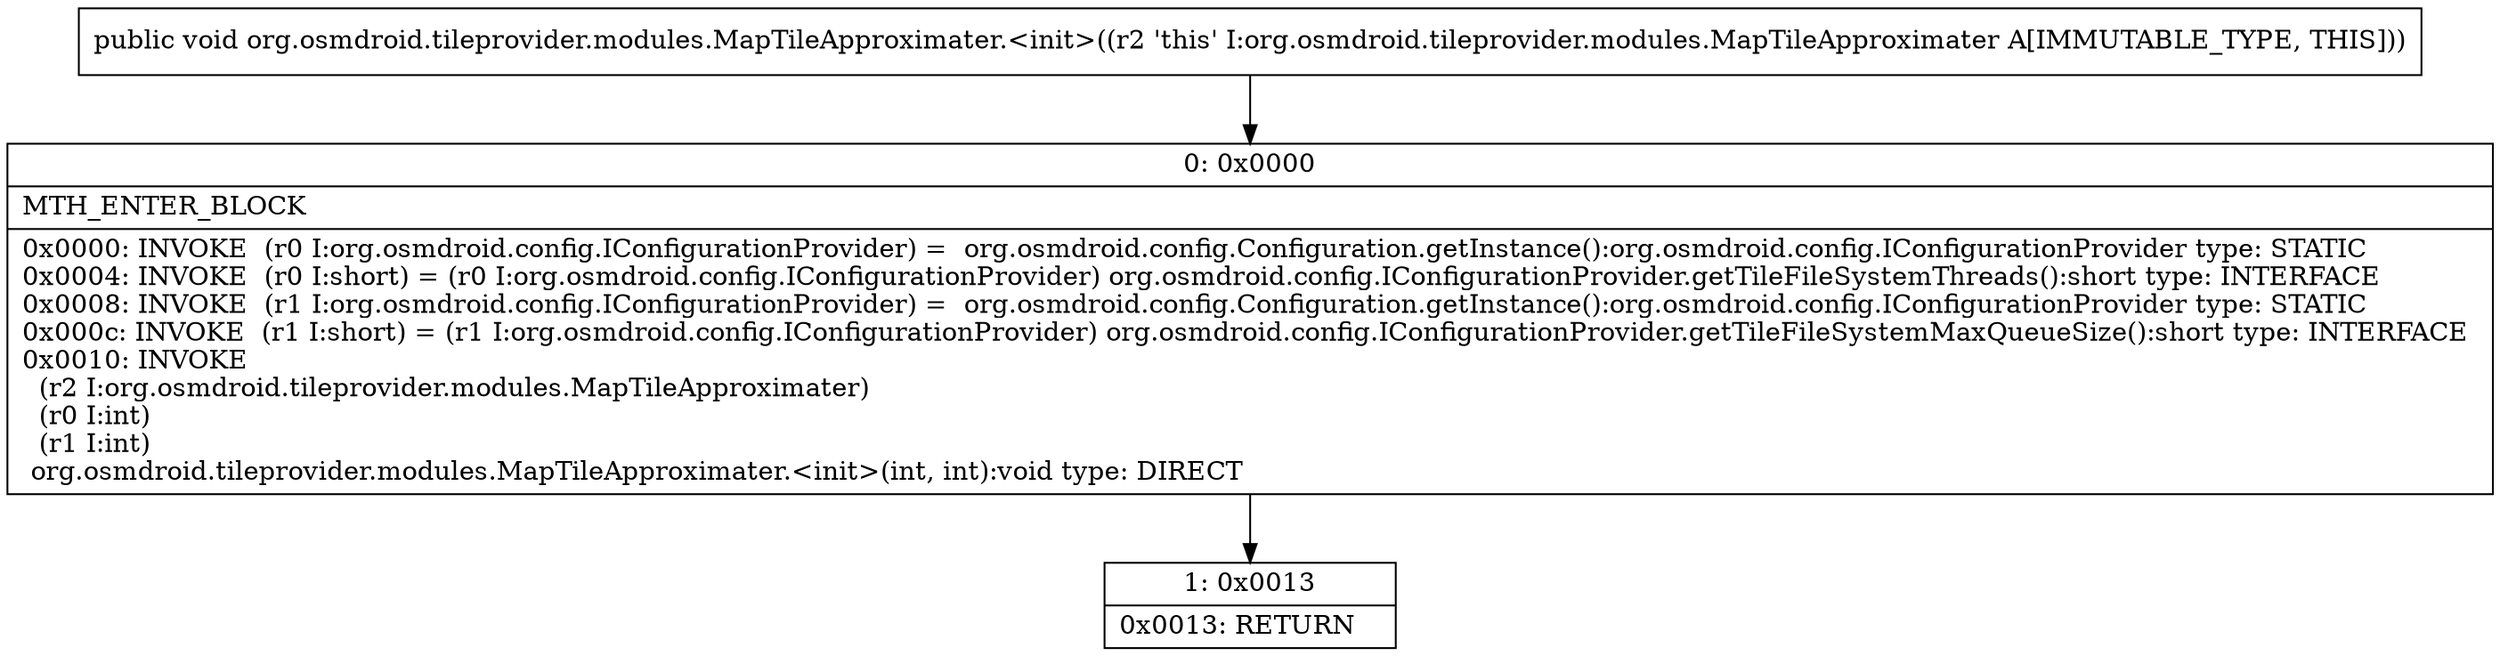 digraph "CFG fororg.osmdroid.tileprovider.modules.MapTileApproximater.\<init\>()V" {
Node_0 [shape=record,label="{0\:\ 0x0000|MTH_ENTER_BLOCK\l|0x0000: INVOKE  (r0 I:org.osmdroid.config.IConfigurationProvider) =  org.osmdroid.config.Configuration.getInstance():org.osmdroid.config.IConfigurationProvider type: STATIC \l0x0004: INVOKE  (r0 I:short) = (r0 I:org.osmdroid.config.IConfigurationProvider) org.osmdroid.config.IConfigurationProvider.getTileFileSystemThreads():short type: INTERFACE \l0x0008: INVOKE  (r1 I:org.osmdroid.config.IConfigurationProvider) =  org.osmdroid.config.Configuration.getInstance():org.osmdroid.config.IConfigurationProvider type: STATIC \l0x000c: INVOKE  (r1 I:short) = (r1 I:org.osmdroid.config.IConfigurationProvider) org.osmdroid.config.IConfigurationProvider.getTileFileSystemMaxQueueSize():short type: INTERFACE \l0x0010: INVOKE  \l  (r2 I:org.osmdroid.tileprovider.modules.MapTileApproximater)\l  (r0 I:int)\l  (r1 I:int)\l org.osmdroid.tileprovider.modules.MapTileApproximater.\<init\>(int, int):void type: DIRECT \l}"];
Node_1 [shape=record,label="{1\:\ 0x0013|0x0013: RETURN   \l}"];
MethodNode[shape=record,label="{public void org.osmdroid.tileprovider.modules.MapTileApproximater.\<init\>((r2 'this' I:org.osmdroid.tileprovider.modules.MapTileApproximater A[IMMUTABLE_TYPE, THIS])) }"];
MethodNode -> Node_0;
Node_0 -> Node_1;
}

